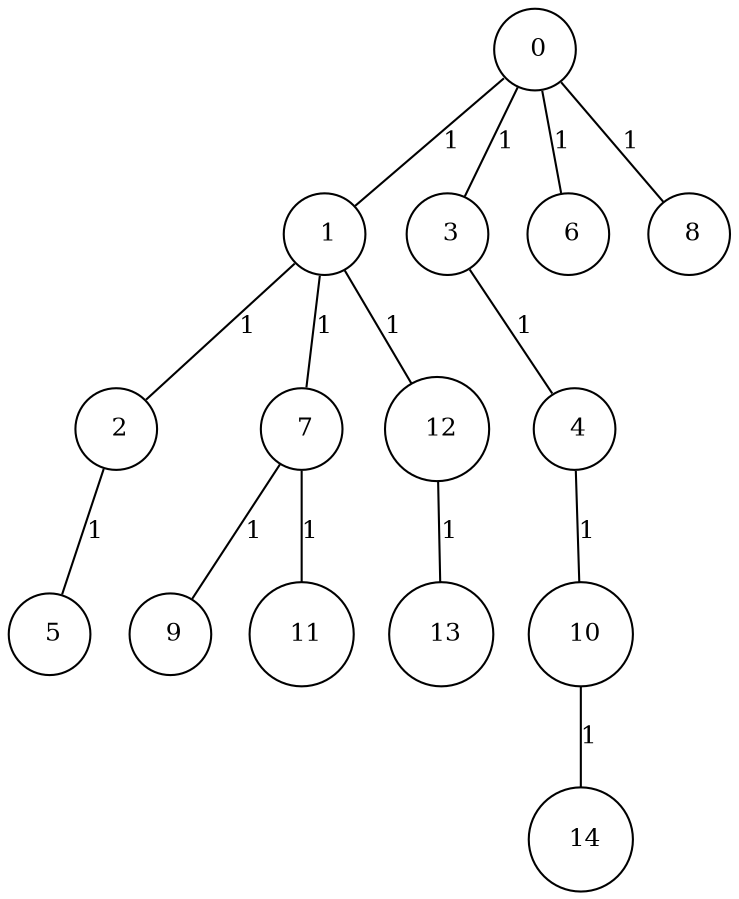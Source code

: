 graph G {
size="8.5,11;"
ratio = "expand;"
fixedsize="true;"
overlap="scale;"
node[shape=circle,width=.12,hight=.12,fontsize=12]
edge[fontsize=12]

0[label=" 0" color=black, pos="0.73900639,2.3526997!"];
1[label=" 1" color=black, pos="0.61315439,1.4689731!"];
2[label=" 2" color=black, pos="0.50164282,2.7613728!"];
3[label=" 3" color=black, pos="0.81262819,1.7835058!"];
4[label=" 4" color=black, pos="2.28045,2.082164!"];
5[label=" 5" color=black, pos="0.73074249,2.9883255!"];
6[label=" 6" color=black, pos="0.75289391,0.91689463!"];
7[label=" 7" color=black, pos="2.6118982,0.11745789!"];
8[label=" 8" color=black, pos="2.988439,2.7421658!"];
9[label=" 9" color=black, pos="1.7381143,2.8567311!"];
10[label=" 10" color=black, pos="0.25830688,0.39301155!"];
11[label=" 11" color=black, pos="2.1335788,1.2043053!"];
12[label=" 12" color=black, pos="2.7714556,0.67094143!"];
13[label=" 13" color=black, pos="1.0040836,2.7745245!"];
14[label=" 14" color=black, pos="1.0623261,2.1507635!"];
0--1[label="1"]
0--3[label="1"]
0--6[label="1"]
0--8[label="1"]
1--2[label="1"]
1--7[label="1"]
1--12[label="1"]
2--5[label="1"]
3--4[label="1"]
4--10[label="1"]
7--9[label="1"]
7--11[label="1"]
10--14[label="1"]
12--13[label="1"]

}
